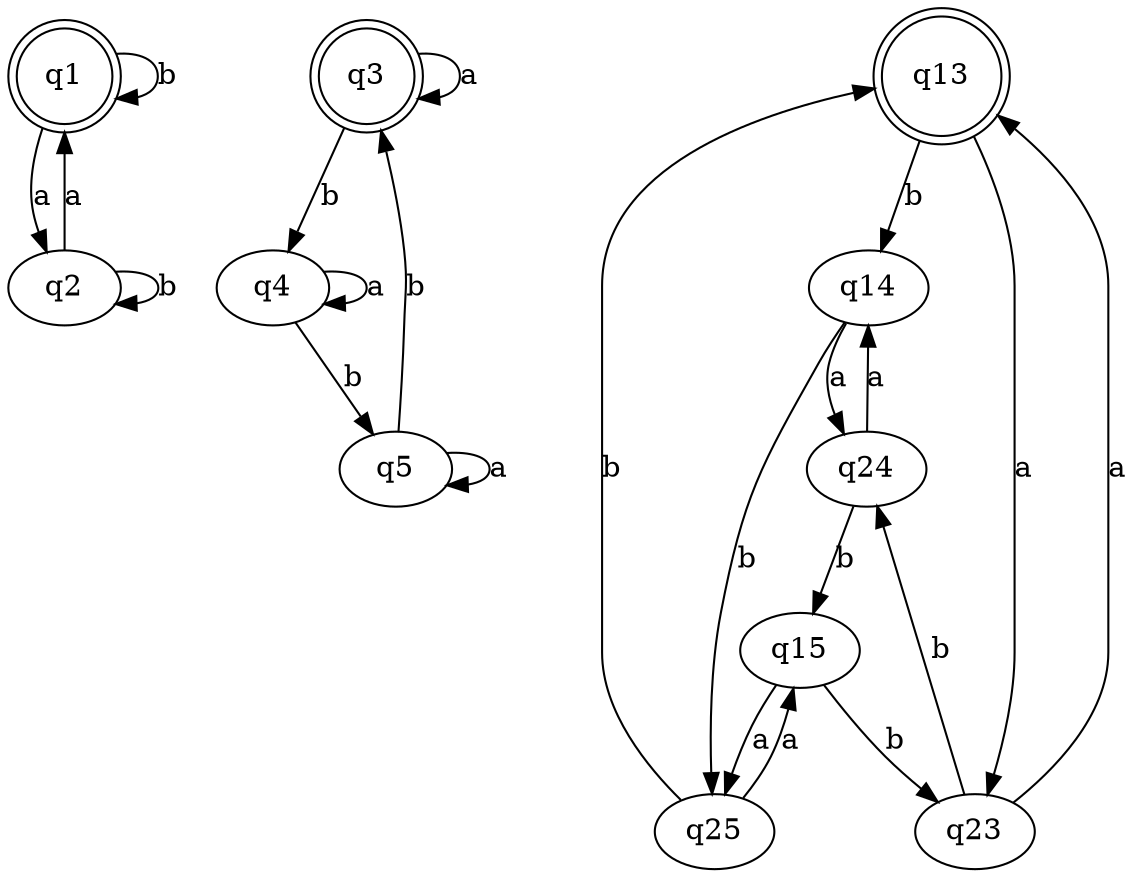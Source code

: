 digraph G3
{
  n1 [label = q1, shape = doublecircle]
  n2 [label = q2]
    
  n1 -> n1 [label = "b"]
	n1 -> n2 [label = "a"]
	n2 -> n1 [label = "a"]
	n2 -> n2 [label = "b"]
	
	n3 [label = q3, shape = doublecircle]
    n4 [label = q4]
    n5 [label = q5]
	
	n3 -> n3 [label = "a"]
	n3 -> n4 [label = "b"]
	n4 -> n4 [label = "a"]
	n4 -> n5 [label = "b"]
	n5 -> n5 [label = "a"]
	n5 -> n3 [label = "b"]
	
  n13 [label = q13, shape = doublecircle]
  n14 [label = q14]
  n15 [label = q15]
  n23 [label = q23]
  n24 [label = q24]
  n25 [label = q25]

  n13 -> n23 [label = "a"]
  n13 -> n14 [label = "b"]
  n14 -> n24 [label = "a"]
  n14 -> n25 [label = "b"]
  n15 -> n25 [label = "a"]
  n15 -> n23 [label = "b"]
  n23 -> n13 [label = "a"]
  n23 -> n24 [label = "b"]
  n24 -> n14 [label = "a"]
  n24 -> n15 [label = "b"]
  n25 -> n15 [label = "a"]
  n25 -> n13 [label = "b"]
}
